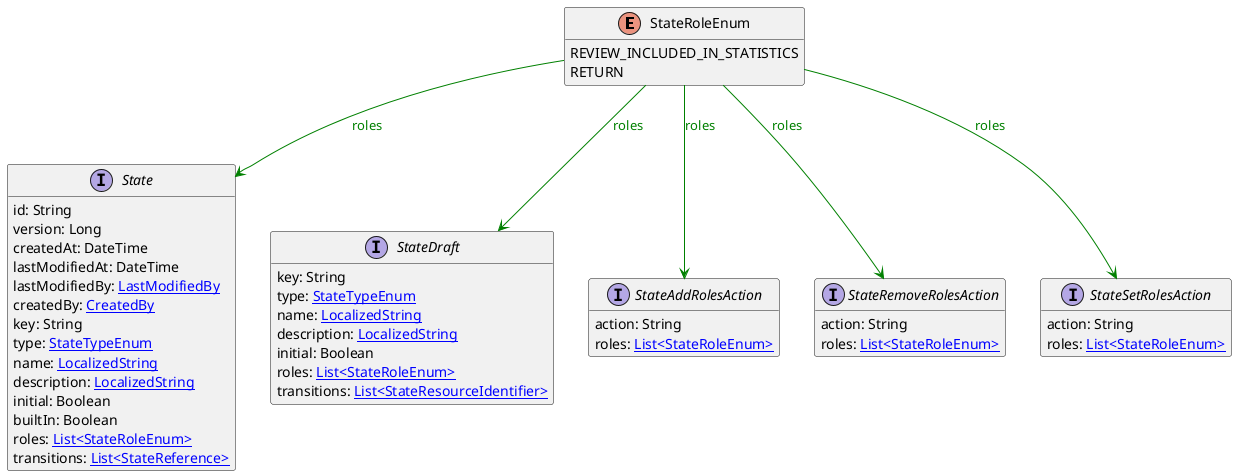 @startuml

hide methods
enum StateRoleEnum {
    REVIEW_INCLUDED_IN_STATISTICS
    RETURN
}
interface State [[State.svg]]  {
    id: String
    version: Long
    createdAt: DateTime
    lastModifiedAt: DateTime
    lastModifiedBy: [[LastModifiedBy.svg LastModifiedBy]]
    createdBy: [[CreatedBy.svg CreatedBy]]
    key: String
    type: [[StateTypeEnum.svg StateTypeEnum]]
    name: [[LocalizedString.svg LocalizedString]]
    description: [[LocalizedString.svg LocalizedString]]
    initial: Boolean
    builtIn: Boolean
    roles: [[StateRoleEnum.svg List<StateRoleEnum>]]
    transitions: [[StateReference.svg List<StateReference>]]
}
interface StateDraft [[StateDraft.svg]]  {
    key: String
    type: [[StateTypeEnum.svg StateTypeEnum]]
    name: [[LocalizedString.svg LocalizedString]]
    description: [[LocalizedString.svg LocalizedString]]
    initial: Boolean
    roles: [[StateRoleEnum.svg List<StateRoleEnum>]]
    transitions: [[StateResourceIdentifier.svg List<StateResourceIdentifier>]]
}
interface StateAddRolesAction [[StateAddRolesAction.svg]]  {
    action: String
    roles: [[StateRoleEnum.svg List<StateRoleEnum>]]
}
interface StateRemoveRolesAction [[StateRemoveRolesAction.svg]]  {
    action: String
    roles: [[StateRoleEnum.svg List<StateRoleEnum>]]
}
interface StateSetRolesAction [[StateSetRolesAction.svg]]  {
    action: String
    roles: [[StateRoleEnum.svg List<StateRoleEnum>]]
}
StateRoleEnum --> State #green;text:green : "roles"
StateRoleEnum --> StateDraft #green;text:green : "roles"
StateRoleEnum --> StateAddRolesAction #green;text:green : "roles"
StateRoleEnum --> StateRemoveRolesAction #green;text:green : "roles"
StateRoleEnum --> StateSetRolesAction #green;text:green : "roles"
@enduml
